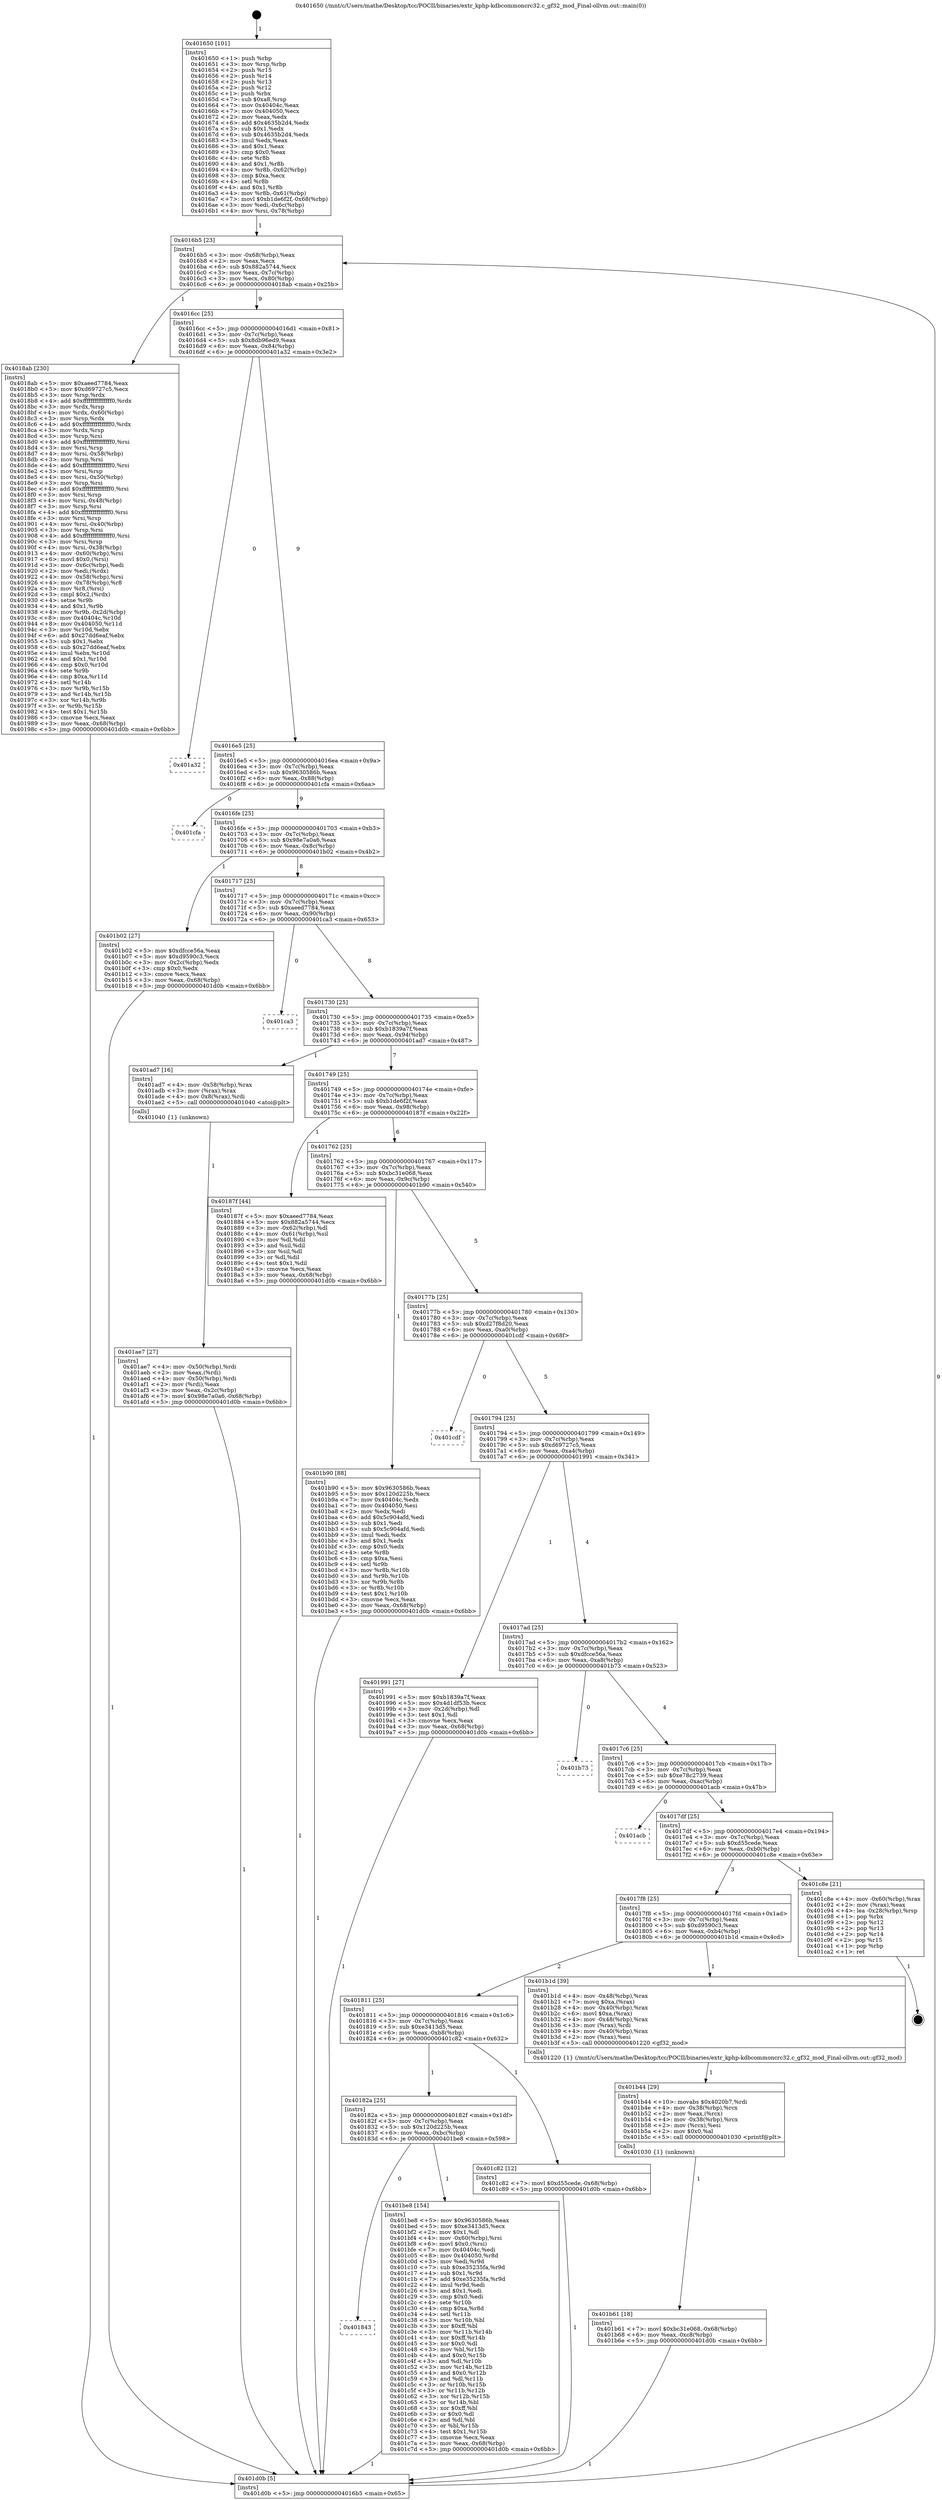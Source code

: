 digraph "0x401650" {
  label = "0x401650 (/mnt/c/Users/mathe/Desktop/tcc/POCII/binaries/extr_kphp-kdbcommoncrc32.c_gf32_mod_Final-ollvm.out::main(0))"
  labelloc = "t"
  node[shape=record]

  Entry [label="",width=0.3,height=0.3,shape=circle,fillcolor=black,style=filled]
  "0x4016b5" [label="{
     0x4016b5 [23]\l
     | [instrs]\l
     &nbsp;&nbsp;0x4016b5 \<+3\>: mov -0x68(%rbp),%eax\l
     &nbsp;&nbsp;0x4016b8 \<+2\>: mov %eax,%ecx\l
     &nbsp;&nbsp;0x4016ba \<+6\>: sub $0x882a5744,%ecx\l
     &nbsp;&nbsp;0x4016c0 \<+3\>: mov %eax,-0x7c(%rbp)\l
     &nbsp;&nbsp;0x4016c3 \<+3\>: mov %ecx,-0x80(%rbp)\l
     &nbsp;&nbsp;0x4016c6 \<+6\>: je 00000000004018ab \<main+0x25b\>\l
  }"]
  "0x4018ab" [label="{
     0x4018ab [230]\l
     | [instrs]\l
     &nbsp;&nbsp;0x4018ab \<+5\>: mov $0xaeed7784,%eax\l
     &nbsp;&nbsp;0x4018b0 \<+5\>: mov $0xd69727c5,%ecx\l
     &nbsp;&nbsp;0x4018b5 \<+3\>: mov %rsp,%rdx\l
     &nbsp;&nbsp;0x4018b8 \<+4\>: add $0xfffffffffffffff0,%rdx\l
     &nbsp;&nbsp;0x4018bc \<+3\>: mov %rdx,%rsp\l
     &nbsp;&nbsp;0x4018bf \<+4\>: mov %rdx,-0x60(%rbp)\l
     &nbsp;&nbsp;0x4018c3 \<+3\>: mov %rsp,%rdx\l
     &nbsp;&nbsp;0x4018c6 \<+4\>: add $0xfffffffffffffff0,%rdx\l
     &nbsp;&nbsp;0x4018ca \<+3\>: mov %rdx,%rsp\l
     &nbsp;&nbsp;0x4018cd \<+3\>: mov %rsp,%rsi\l
     &nbsp;&nbsp;0x4018d0 \<+4\>: add $0xfffffffffffffff0,%rsi\l
     &nbsp;&nbsp;0x4018d4 \<+3\>: mov %rsi,%rsp\l
     &nbsp;&nbsp;0x4018d7 \<+4\>: mov %rsi,-0x58(%rbp)\l
     &nbsp;&nbsp;0x4018db \<+3\>: mov %rsp,%rsi\l
     &nbsp;&nbsp;0x4018de \<+4\>: add $0xfffffffffffffff0,%rsi\l
     &nbsp;&nbsp;0x4018e2 \<+3\>: mov %rsi,%rsp\l
     &nbsp;&nbsp;0x4018e5 \<+4\>: mov %rsi,-0x50(%rbp)\l
     &nbsp;&nbsp;0x4018e9 \<+3\>: mov %rsp,%rsi\l
     &nbsp;&nbsp;0x4018ec \<+4\>: add $0xfffffffffffffff0,%rsi\l
     &nbsp;&nbsp;0x4018f0 \<+3\>: mov %rsi,%rsp\l
     &nbsp;&nbsp;0x4018f3 \<+4\>: mov %rsi,-0x48(%rbp)\l
     &nbsp;&nbsp;0x4018f7 \<+3\>: mov %rsp,%rsi\l
     &nbsp;&nbsp;0x4018fa \<+4\>: add $0xfffffffffffffff0,%rsi\l
     &nbsp;&nbsp;0x4018fe \<+3\>: mov %rsi,%rsp\l
     &nbsp;&nbsp;0x401901 \<+4\>: mov %rsi,-0x40(%rbp)\l
     &nbsp;&nbsp;0x401905 \<+3\>: mov %rsp,%rsi\l
     &nbsp;&nbsp;0x401908 \<+4\>: add $0xfffffffffffffff0,%rsi\l
     &nbsp;&nbsp;0x40190c \<+3\>: mov %rsi,%rsp\l
     &nbsp;&nbsp;0x40190f \<+4\>: mov %rsi,-0x38(%rbp)\l
     &nbsp;&nbsp;0x401913 \<+4\>: mov -0x60(%rbp),%rsi\l
     &nbsp;&nbsp;0x401917 \<+6\>: movl $0x0,(%rsi)\l
     &nbsp;&nbsp;0x40191d \<+3\>: mov -0x6c(%rbp),%edi\l
     &nbsp;&nbsp;0x401920 \<+2\>: mov %edi,(%rdx)\l
     &nbsp;&nbsp;0x401922 \<+4\>: mov -0x58(%rbp),%rsi\l
     &nbsp;&nbsp;0x401926 \<+4\>: mov -0x78(%rbp),%r8\l
     &nbsp;&nbsp;0x40192a \<+3\>: mov %r8,(%rsi)\l
     &nbsp;&nbsp;0x40192d \<+3\>: cmpl $0x2,(%rdx)\l
     &nbsp;&nbsp;0x401930 \<+4\>: setne %r9b\l
     &nbsp;&nbsp;0x401934 \<+4\>: and $0x1,%r9b\l
     &nbsp;&nbsp;0x401938 \<+4\>: mov %r9b,-0x2d(%rbp)\l
     &nbsp;&nbsp;0x40193c \<+8\>: mov 0x40404c,%r10d\l
     &nbsp;&nbsp;0x401944 \<+8\>: mov 0x404050,%r11d\l
     &nbsp;&nbsp;0x40194c \<+3\>: mov %r10d,%ebx\l
     &nbsp;&nbsp;0x40194f \<+6\>: add $0x27dd6eaf,%ebx\l
     &nbsp;&nbsp;0x401955 \<+3\>: sub $0x1,%ebx\l
     &nbsp;&nbsp;0x401958 \<+6\>: sub $0x27dd6eaf,%ebx\l
     &nbsp;&nbsp;0x40195e \<+4\>: imul %ebx,%r10d\l
     &nbsp;&nbsp;0x401962 \<+4\>: and $0x1,%r10d\l
     &nbsp;&nbsp;0x401966 \<+4\>: cmp $0x0,%r10d\l
     &nbsp;&nbsp;0x40196a \<+4\>: sete %r9b\l
     &nbsp;&nbsp;0x40196e \<+4\>: cmp $0xa,%r11d\l
     &nbsp;&nbsp;0x401972 \<+4\>: setl %r14b\l
     &nbsp;&nbsp;0x401976 \<+3\>: mov %r9b,%r15b\l
     &nbsp;&nbsp;0x401979 \<+3\>: and %r14b,%r15b\l
     &nbsp;&nbsp;0x40197c \<+3\>: xor %r14b,%r9b\l
     &nbsp;&nbsp;0x40197f \<+3\>: or %r9b,%r15b\l
     &nbsp;&nbsp;0x401982 \<+4\>: test $0x1,%r15b\l
     &nbsp;&nbsp;0x401986 \<+3\>: cmovne %ecx,%eax\l
     &nbsp;&nbsp;0x401989 \<+3\>: mov %eax,-0x68(%rbp)\l
     &nbsp;&nbsp;0x40198c \<+5\>: jmp 0000000000401d0b \<main+0x6bb\>\l
  }"]
  "0x4016cc" [label="{
     0x4016cc [25]\l
     | [instrs]\l
     &nbsp;&nbsp;0x4016cc \<+5\>: jmp 00000000004016d1 \<main+0x81\>\l
     &nbsp;&nbsp;0x4016d1 \<+3\>: mov -0x7c(%rbp),%eax\l
     &nbsp;&nbsp;0x4016d4 \<+5\>: sub $0x8db96ed9,%eax\l
     &nbsp;&nbsp;0x4016d9 \<+6\>: mov %eax,-0x84(%rbp)\l
     &nbsp;&nbsp;0x4016df \<+6\>: je 0000000000401a32 \<main+0x3e2\>\l
  }"]
  Exit [label="",width=0.3,height=0.3,shape=circle,fillcolor=black,style=filled,peripheries=2]
  "0x401a32" [label="{
     0x401a32\l
  }", style=dashed]
  "0x4016e5" [label="{
     0x4016e5 [25]\l
     | [instrs]\l
     &nbsp;&nbsp;0x4016e5 \<+5\>: jmp 00000000004016ea \<main+0x9a\>\l
     &nbsp;&nbsp;0x4016ea \<+3\>: mov -0x7c(%rbp),%eax\l
     &nbsp;&nbsp;0x4016ed \<+5\>: sub $0x9630586b,%eax\l
     &nbsp;&nbsp;0x4016f2 \<+6\>: mov %eax,-0x88(%rbp)\l
     &nbsp;&nbsp;0x4016f8 \<+6\>: je 0000000000401cfa \<main+0x6aa\>\l
  }"]
  "0x401843" [label="{
     0x401843\l
  }", style=dashed]
  "0x401cfa" [label="{
     0x401cfa\l
  }", style=dashed]
  "0x4016fe" [label="{
     0x4016fe [25]\l
     | [instrs]\l
     &nbsp;&nbsp;0x4016fe \<+5\>: jmp 0000000000401703 \<main+0xb3\>\l
     &nbsp;&nbsp;0x401703 \<+3\>: mov -0x7c(%rbp),%eax\l
     &nbsp;&nbsp;0x401706 \<+5\>: sub $0x98e7a0a6,%eax\l
     &nbsp;&nbsp;0x40170b \<+6\>: mov %eax,-0x8c(%rbp)\l
     &nbsp;&nbsp;0x401711 \<+6\>: je 0000000000401b02 \<main+0x4b2\>\l
  }"]
  "0x401be8" [label="{
     0x401be8 [154]\l
     | [instrs]\l
     &nbsp;&nbsp;0x401be8 \<+5\>: mov $0x9630586b,%eax\l
     &nbsp;&nbsp;0x401bed \<+5\>: mov $0xe3413d5,%ecx\l
     &nbsp;&nbsp;0x401bf2 \<+2\>: mov $0x1,%dl\l
     &nbsp;&nbsp;0x401bf4 \<+4\>: mov -0x60(%rbp),%rsi\l
     &nbsp;&nbsp;0x401bf8 \<+6\>: movl $0x0,(%rsi)\l
     &nbsp;&nbsp;0x401bfe \<+7\>: mov 0x40404c,%edi\l
     &nbsp;&nbsp;0x401c05 \<+8\>: mov 0x404050,%r8d\l
     &nbsp;&nbsp;0x401c0d \<+3\>: mov %edi,%r9d\l
     &nbsp;&nbsp;0x401c10 \<+7\>: sub $0xe35235fa,%r9d\l
     &nbsp;&nbsp;0x401c17 \<+4\>: sub $0x1,%r9d\l
     &nbsp;&nbsp;0x401c1b \<+7\>: add $0xe35235fa,%r9d\l
     &nbsp;&nbsp;0x401c22 \<+4\>: imul %r9d,%edi\l
     &nbsp;&nbsp;0x401c26 \<+3\>: and $0x1,%edi\l
     &nbsp;&nbsp;0x401c29 \<+3\>: cmp $0x0,%edi\l
     &nbsp;&nbsp;0x401c2c \<+4\>: sete %r10b\l
     &nbsp;&nbsp;0x401c30 \<+4\>: cmp $0xa,%r8d\l
     &nbsp;&nbsp;0x401c34 \<+4\>: setl %r11b\l
     &nbsp;&nbsp;0x401c38 \<+3\>: mov %r10b,%bl\l
     &nbsp;&nbsp;0x401c3b \<+3\>: xor $0xff,%bl\l
     &nbsp;&nbsp;0x401c3e \<+3\>: mov %r11b,%r14b\l
     &nbsp;&nbsp;0x401c41 \<+4\>: xor $0xff,%r14b\l
     &nbsp;&nbsp;0x401c45 \<+3\>: xor $0x0,%dl\l
     &nbsp;&nbsp;0x401c48 \<+3\>: mov %bl,%r15b\l
     &nbsp;&nbsp;0x401c4b \<+4\>: and $0x0,%r15b\l
     &nbsp;&nbsp;0x401c4f \<+3\>: and %dl,%r10b\l
     &nbsp;&nbsp;0x401c52 \<+3\>: mov %r14b,%r12b\l
     &nbsp;&nbsp;0x401c55 \<+4\>: and $0x0,%r12b\l
     &nbsp;&nbsp;0x401c59 \<+3\>: and %dl,%r11b\l
     &nbsp;&nbsp;0x401c5c \<+3\>: or %r10b,%r15b\l
     &nbsp;&nbsp;0x401c5f \<+3\>: or %r11b,%r12b\l
     &nbsp;&nbsp;0x401c62 \<+3\>: xor %r12b,%r15b\l
     &nbsp;&nbsp;0x401c65 \<+3\>: or %r14b,%bl\l
     &nbsp;&nbsp;0x401c68 \<+3\>: xor $0xff,%bl\l
     &nbsp;&nbsp;0x401c6b \<+3\>: or $0x0,%dl\l
     &nbsp;&nbsp;0x401c6e \<+2\>: and %dl,%bl\l
     &nbsp;&nbsp;0x401c70 \<+3\>: or %bl,%r15b\l
     &nbsp;&nbsp;0x401c73 \<+4\>: test $0x1,%r15b\l
     &nbsp;&nbsp;0x401c77 \<+3\>: cmovne %ecx,%eax\l
     &nbsp;&nbsp;0x401c7a \<+3\>: mov %eax,-0x68(%rbp)\l
     &nbsp;&nbsp;0x401c7d \<+5\>: jmp 0000000000401d0b \<main+0x6bb\>\l
  }"]
  "0x401b02" [label="{
     0x401b02 [27]\l
     | [instrs]\l
     &nbsp;&nbsp;0x401b02 \<+5\>: mov $0xdfcce56a,%eax\l
     &nbsp;&nbsp;0x401b07 \<+5\>: mov $0xd9590c3,%ecx\l
     &nbsp;&nbsp;0x401b0c \<+3\>: mov -0x2c(%rbp),%edx\l
     &nbsp;&nbsp;0x401b0f \<+3\>: cmp $0x0,%edx\l
     &nbsp;&nbsp;0x401b12 \<+3\>: cmove %ecx,%eax\l
     &nbsp;&nbsp;0x401b15 \<+3\>: mov %eax,-0x68(%rbp)\l
     &nbsp;&nbsp;0x401b18 \<+5\>: jmp 0000000000401d0b \<main+0x6bb\>\l
  }"]
  "0x401717" [label="{
     0x401717 [25]\l
     | [instrs]\l
     &nbsp;&nbsp;0x401717 \<+5\>: jmp 000000000040171c \<main+0xcc\>\l
     &nbsp;&nbsp;0x40171c \<+3\>: mov -0x7c(%rbp),%eax\l
     &nbsp;&nbsp;0x40171f \<+5\>: sub $0xaeed7784,%eax\l
     &nbsp;&nbsp;0x401724 \<+6\>: mov %eax,-0x90(%rbp)\l
     &nbsp;&nbsp;0x40172a \<+6\>: je 0000000000401ca3 \<main+0x653\>\l
  }"]
  "0x40182a" [label="{
     0x40182a [25]\l
     | [instrs]\l
     &nbsp;&nbsp;0x40182a \<+5\>: jmp 000000000040182f \<main+0x1df\>\l
     &nbsp;&nbsp;0x40182f \<+3\>: mov -0x7c(%rbp),%eax\l
     &nbsp;&nbsp;0x401832 \<+5\>: sub $0x120d225b,%eax\l
     &nbsp;&nbsp;0x401837 \<+6\>: mov %eax,-0xbc(%rbp)\l
     &nbsp;&nbsp;0x40183d \<+6\>: je 0000000000401be8 \<main+0x598\>\l
  }"]
  "0x401ca3" [label="{
     0x401ca3\l
  }", style=dashed]
  "0x401730" [label="{
     0x401730 [25]\l
     | [instrs]\l
     &nbsp;&nbsp;0x401730 \<+5\>: jmp 0000000000401735 \<main+0xe5\>\l
     &nbsp;&nbsp;0x401735 \<+3\>: mov -0x7c(%rbp),%eax\l
     &nbsp;&nbsp;0x401738 \<+5\>: sub $0xb1839a7f,%eax\l
     &nbsp;&nbsp;0x40173d \<+6\>: mov %eax,-0x94(%rbp)\l
     &nbsp;&nbsp;0x401743 \<+6\>: je 0000000000401ad7 \<main+0x487\>\l
  }"]
  "0x401c82" [label="{
     0x401c82 [12]\l
     | [instrs]\l
     &nbsp;&nbsp;0x401c82 \<+7\>: movl $0xd55cede,-0x68(%rbp)\l
     &nbsp;&nbsp;0x401c89 \<+5\>: jmp 0000000000401d0b \<main+0x6bb\>\l
  }"]
  "0x401ad7" [label="{
     0x401ad7 [16]\l
     | [instrs]\l
     &nbsp;&nbsp;0x401ad7 \<+4\>: mov -0x58(%rbp),%rax\l
     &nbsp;&nbsp;0x401adb \<+3\>: mov (%rax),%rax\l
     &nbsp;&nbsp;0x401ade \<+4\>: mov 0x8(%rax),%rdi\l
     &nbsp;&nbsp;0x401ae2 \<+5\>: call 0000000000401040 \<atoi@plt\>\l
     | [calls]\l
     &nbsp;&nbsp;0x401040 \{1\} (unknown)\l
  }"]
  "0x401749" [label="{
     0x401749 [25]\l
     | [instrs]\l
     &nbsp;&nbsp;0x401749 \<+5\>: jmp 000000000040174e \<main+0xfe\>\l
     &nbsp;&nbsp;0x40174e \<+3\>: mov -0x7c(%rbp),%eax\l
     &nbsp;&nbsp;0x401751 \<+5\>: sub $0xb1de6f2f,%eax\l
     &nbsp;&nbsp;0x401756 \<+6\>: mov %eax,-0x98(%rbp)\l
     &nbsp;&nbsp;0x40175c \<+6\>: je 000000000040187f \<main+0x22f\>\l
  }"]
  "0x401b61" [label="{
     0x401b61 [18]\l
     | [instrs]\l
     &nbsp;&nbsp;0x401b61 \<+7\>: movl $0xbc31e068,-0x68(%rbp)\l
     &nbsp;&nbsp;0x401b68 \<+6\>: mov %eax,-0xc8(%rbp)\l
     &nbsp;&nbsp;0x401b6e \<+5\>: jmp 0000000000401d0b \<main+0x6bb\>\l
  }"]
  "0x40187f" [label="{
     0x40187f [44]\l
     | [instrs]\l
     &nbsp;&nbsp;0x40187f \<+5\>: mov $0xaeed7784,%eax\l
     &nbsp;&nbsp;0x401884 \<+5\>: mov $0x882a5744,%ecx\l
     &nbsp;&nbsp;0x401889 \<+3\>: mov -0x62(%rbp),%dl\l
     &nbsp;&nbsp;0x40188c \<+4\>: mov -0x61(%rbp),%sil\l
     &nbsp;&nbsp;0x401890 \<+3\>: mov %dl,%dil\l
     &nbsp;&nbsp;0x401893 \<+3\>: and %sil,%dil\l
     &nbsp;&nbsp;0x401896 \<+3\>: xor %sil,%dl\l
     &nbsp;&nbsp;0x401899 \<+3\>: or %dl,%dil\l
     &nbsp;&nbsp;0x40189c \<+4\>: test $0x1,%dil\l
     &nbsp;&nbsp;0x4018a0 \<+3\>: cmovne %ecx,%eax\l
     &nbsp;&nbsp;0x4018a3 \<+3\>: mov %eax,-0x68(%rbp)\l
     &nbsp;&nbsp;0x4018a6 \<+5\>: jmp 0000000000401d0b \<main+0x6bb\>\l
  }"]
  "0x401762" [label="{
     0x401762 [25]\l
     | [instrs]\l
     &nbsp;&nbsp;0x401762 \<+5\>: jmp 0000000000401767 \<main+0x117\>\l
     &nbsp;&nbsp;0x401767 \<+3\>: mov -0x7c(%rbp),%eax\l
     &nbsp;&nbsp;0x40176a \<+5\>: sub $0xbc31e068,%eax\l
     &nbsp;&nbsp;0x40176f \<+6\>: mov %eax,-0x9c(%rbp)\l
     &nbsp;&nbsp;0x401775 \<+6\>: je 0000000000401b90 \<main+0x540\>\l
  }"]
  "0x401d0b" [label="{
     0x401d0b [5]\l
     | [instrs]\l
     &nbsp;&nbsp;0x401d0b \<+5\>: jmp 00000000004016b5 \<main+0x65\>\l
  }"]
  "0x401650" [label="{
     0x401650 [101]\l
     | [instrs]\l
     &nbsp;&nbsp;0x401650 \<+1\>: push %rbp\l
     &nbsp;&nbsp;0x401651 \<+3\>: mov %rsp,%rbp\l
     &nbsp;&nbsp;0x401654 \<+2\>: push %r15\l
     &nbsp;&nbsp;0x401656 \<+2\>: push %r14\l
     &nbsp;&nbsp;0x401658 \<+2\>: push %r13\l
     &nbsp;&nbsp;0x40165a \<+2\>: push %r12\l
     &nbsp;&nbsp;0x40165c \<+1\>: push %rbx\l
     &nbsp;&nbsp;0x40165d \<+7\>: sub $0xa8,%rsp\l
     &nbsp;&nbsp;0x401664 \<+7\>: mov 0x40404c,%eax\l
     &nbsp;&nbsp;0x40166b \<+7\>: mov 0x404050,%ecx\l
     &nbsp;&nbsp;0x401672 \<+2\>: mov %eax,%edx\l
     &nbsp;&nbsp;0x401674 \<+6\>: add $0x4635b2d4,%edx\l
     &nbsp;&nbsp;0x40167a \<+3\>: sub $0x1,%edx\l
     &nbsp;&nbsp;0x40167d \<+6\>: sub $0x4635b2d4,%edx\l
     &nbsp;&nbsp;0x401683 \<+3\>: imul %edx,%eax\l
     &nbsp;&nbsp;0x401686 \<+3\>: and $0x1,%eax\l
     &nbsp;&nbsp;0x401689 \<+3\>: cmp $0x0,%eax\l
     &nbsp;&nbsp;0x40168c \<+4\>: sete %r8b\l
     &nbsp;&nbsp;0x401690 \<+4\>: and $0x1,%r8b\l
     &nbsp;&nbsp;0x401694 \<+4\>: mov %r8b,-0x62(%rbp)\l
     &nbsp;&nbsp;0x401698 \<+3\>: cmp $0xa,%ecx\l
     &nbsp;&nbsp;0x40169b \<+4\>: setl %r8b\l
     &nbsp;&nbsp;0x40169f \<+4\>: and $0x1,%r8b\l
     &nbsp;&nbsp;0x4016a3 \<+4\>: mov %r8b,-0x61(%rbp)\l
     &nbsp;&nbsp;0x4016a7 \<+7\>: movl $0xb1de6f2f,-0x68(%rbp)\l
     &nbsp;&nbsp;0x4016ae \<+3\>: mov %edi,-0x6c(%rbp)\l
     &nbsp;&nbsp;0x4016b1 \<+4\>: mov %rsi,-0x78(%rbp)\l
  }"]
  "0x401b44" [label="{
     0x401b44 [29]\l
     | [instrs]\l
     &nbsp;&nbsp;0x401b44 \<+10\>: movabs $0x4020b7,%rdi\l
     &nbsp;&nbsp;0x401b4e \<+4\>: mov -0x38(%rbp),%rcx\l
     &nbsp;&nbsp;0x401b52 \<+2\>: mov %eax,(%rcx)\l
     &nbsp;&nbsp;0x401b54 \<+4\>: mov -0x38(%rbp),%rcx\l
     &nbsp;&nbsp;0x401b58 \<+2\>: mov (%rcx),%esi\l
     &nbsp;&nbsp;0x401b5a \<+2\>: mov $0x0,%al\l
     &nbsp;&nbsp;0x401b5c \<+5\>: call 0000000000401030 \<printf@plt\>\l
     | [calls]\l
     &nbsp;&nbsp;0x401030 \{1\} (unknown)\l
  }"]
  "0x401b90" [label="{
     0x401b90 [88]\l
     | [instrs]\l
     &nbsp;&nbsp;0x401b90 \<+5\>: mov $0x9630586b,%eax\l
     &nbsp;&nbsp;0x401b95 \<+5\>: mov $0x120d225b,%ecx\l
     &nbsp;&nbsp;0x401b9a \<+7\>: mov 0x40404c,%edx\l
     &nbsp;&nbsp;0x401ba1 \<+7\>: mov 0x404050,%esi\l
     &nbsp;&nbsp;0x401ba8 \<+2\>: mov %edx,%edi\l
     &nbsp;&nbsp;0x401baa \<+6\>: add $0x5c904afd,%edi\l
     &nbsp;&nbsp;0x401bb0 \<+3\>: sub $0x1,%edi\l
     &nbsp;&nbsp;0x401bb3 \<+6\>: sub $0x5c904afd,%edi\l
     &nbsp;&nbsp;0x401bb9 \<+3\>: imul %edi,%edx\l
     &nbsp;&nbsp;0x401bbc \<+3\>: and $0x1,%edx\l
     &nbsp;&nbsp;0x401bbf \<+3\>: cmp $0x0,%edx\l
     &nbsp;&nbsp;0x401bc2 \<+4\>: sete %r8b\l
     &nbsp;&nbsp;0x401bc6 \<+3\>: cmp $0xa,%esi\l
     &nbsp;&nbsp;0x401bc9 \<+4\>: setl %r9b\l
     &nbsp;&nbsp;0x401bcd \<+3\>: mov %r8b,%r10b\l
     &nbsp;&nbsp;0x401bd0 \<+3\>: and %r9b,%r10b\l
     &nbsp;&nbsp;0x401bd3 \<+3\>: xor %r9b,%r8b\l
     &nbsp;&nbsp;0x401bd6 \<+3\>: or %r8b,%r10b\l
     &nbsp;&nbsp;0x401bd9 \<+4\>: test $0x1,%r10b\l
     &nbsp;&nbsp;0x401bdd \<+3\>: cmovne %ecx,%eax\l
     &nbsp;&nbsp;0x401be0 \<+3\>: mov %eax,-0x68(%rbp)\l
     &nbsp;&nbsp;0x401be3 \<+5\>: jmp 0000000000401d0b \<main+0x6bb\>\l
  }"]
  "0x40177b" [label="{
     0x40177b [25]\l
     | [instrs]\l
     &nbsp;&nbsp;0x40177b \<+5\>: jmp 0000000000401780 \<main+0x130\>\l
     &nbsp;&nbsp;0x401780 \<+3\>: mov -0x7c(%rbp),%eax\l
     &nbsp;&nbsp;0x401783 \<+5\>: sub $0xd27f8d20,%eax\l
     &nbsp;&nbsp;0x401788 \<+6\>: mov %eax,-0xa0(%rbp)\l
     &nbsp;&nbsp;0x40178e \<+6\>: je 0000000000401cdf \<main+0x68f\>\l
  }"]
  "0x401811" [label="{
     0x401811 [25]\l
     | [instrs]\l
     &nbsp;&nbsp;0x401811 \<+5\>: jmp 0000000000401816 \<main+0x1c6\>\l
     &nbsp;&nbsp;0x401816 \<+3\>: mov -0x7c(%rbp),%eax\l
     &nbsp;&nbsp;0x401819 \<+5\>: sub $0xe3413d5,%eax\l
     &nbsp;&nbsp;0x40181e \<+6\>: mov %eax,-0xb8(%rbp)\l
     &nbsp;&nbsp;0x401824 \<+6\>: je 0000000000401c82 \<main+0x632\>\l
  }"]
  "0x401cdf" [label="{
     0x401cdf\l
  }", style=dashed]
  "0x401794" [label="{
     0x401794 [25]\l
     | [instrs]\l
     &nbsp;&nbsp;0x401794 \<+5\>: jmp 0000000000401799 \<main+0x149\>\l
     &nbsp;&nbsp;0x401799 \<+3\>: mov -0x7c(%rbp),%eax\l
     &nbsp;&nbsp;0x40179c \<+5\>: sub $0xd69727c5,%eax\l
     &nbsp;&nbsp;0x4017a1 \<+6\>: mov %eax,-0xa4(%rbp)\l
     &nbsp;&nbsp;0x4017a7 \<+6\>: je 0000000000401991 \<main+0x341\>\l
  }"]
  "0x401b1d" [label="{
     0x401b1d [39]\l
     | [instrs]\l
     &nbsp;&nbsp;0x401b1d \<+4\>: mov -0x48(%rbp),%rax\l
     &nbsp;&nbsp;0x401b21 \<+7\>: movq $0xa,(%rax)\l
     &nbsp;&nbsp;0x401b28 \<+4\>: mov -0x40(%rbp),%rax\l
     &nbsp;&nbsp;0x401b2c \<+6\>: movl $0xa,(%rax)\l
     &nbsp;&nbsp;0x401b32 \<+4\>: mov -0x48(%rbp),%rax\l
     &nbsp;&nbsp;0x401b36 \<+3\>: mov (%rax),%rdi\l
     &nbsp;&nbsp;0x401b39 \<+4\>: mov -0x40(%rbp),%rax\l
     &nbsp;&nbsp;0x401b3d \<+2\>: mov (%rax),%esi\l
     &nbsp;&nbsp;0x401b3f \<+5\>: call 0000000000401220 \<gf32_mod\>\l
     | [calls]\l
     &nbsp;&nbsp;0x401220 \{1\} (/mnt/c/Users/mathe/Desktop/tcc/POCII/binaries/extr_kphp-kdbcommoncrc32.c_gf32_mod_Final-ollvm.out::gf32_mod)\l
  }"]
  "0x401991" [label="{
     0x401991 [27]\l
     | [instrs]\l
     &nbsp;&nbsp;0x401991 \<+5\>: mov $0xb1839a7f,%eax\l
     &nbsp;&nbsp;0x401996 \<+5\>: mov $0x4d1df53b,%ecx\l
     &nbsp;&nbsp;0x40199b \<+3\>: mov -0x2d(%rbp),%dl\l
     &nbsp;&nbsp;0x40199e \<+3\>: test $0x1,%dl\l
     &nbsp;&nbsp;0x4019a1 \<+3\>: cmovne %ecx,%eax\l
     &nbsp;&nbsp;0x4019a4 \<+3\>: mov %eax,-0x68(%rbp)\l
     &nbsp;&nbsp;0x4019a7 \<+5\>: jmp 0000000000401d0b \<main+0x6bb\>\l
  }"]
  "0x4017ad" [label="{
     0x4017ad [25]\l
     | [instrs]\l
     &nbsp;&nbsp;0x4017ad \<+5\>: jmp 00000000004017b2 \<main+0x162\>\l
     &nbsp;&nbsp;0x4017b2 \<+3\>: mov -0x7c(%rbp),%eax\l
     &nbsp;&nbsp;0x4017b5 \<+5\>: sub $0xdfcce56a,%eax\l
     &nbsp;&nbsp;0x4017ba \<+6\>: mov %eax,-0xa8(%rbp)\l
     &nbsp;&nbsp;0x4017c0 \<+6\>: je 0000000000401b73 \<main+0x523\>\l
  }"]
  "0x401ae7" [label="{
     0x401ae7 [27]\l
     | [instrs]\l
     &nbsp;&nbsp;0x401ae7 \<+4\>: mov -0x50(%rbp),%rdi\l
     &nbsp;&nbsp;0x401aeb \<+2\>: mov %eax,(%rdi)\l
     &nbsp;&nbsp;0x401aed \<+4\>: mov -0x50(%rbp),%rdi\l
     &nbsp;&nbsp;0x401af1 \<+2\>: mov (%rdi),%eax\l
     &nbsp;&nbsp;0x401af3 \<+3\>: mov %eax,-0x2c(%rbp)\l
     &nbsp;&nbsp;0x401af6 \<+7\>: movl $0x98e7a0a6,-0x68(%rbp)\l
     &nbsp;&nbsp;0x401afd \<+5\>: jmp 0000000000401d0b \<main+0x6bb\>\l
  }"]
  "0x4017f8" [label="{
     0x4017f8 [25]\l
     | [instrs]\l
     &nbsp;&nbsp;0x4017f8 \<+5\>: jmp 00000000004017fd \<main+0x1ad\>\l
     &nbsp;&nbsp;0x4017fd \<+3\>: mov -0x7c(%rbp),%eax\l
     &nbsp;&nbsp;0x401800 \<+5\>: sub $0xd9590c3,%eax\l
     &nbsp;&nbsp;0x401805 \<+6\>: mov %eax,-0xb4(%rbp)\l
     &nbsp;&nbsp;0x40180b \<+6\>: je 0000000000401b1d \<main+0x4cd\>\l
  }"]
  "0x401b73" [label="{
     0x401b73\l
  }", style=dashed]
  "0x4017c6" [label="{
     0x4017c6 [25]\l
     | [instrs]\l
     &nbsp;&nbsp;0x4017c6 \<+5\>: jmp 00000000004017cb \<main+0x17b\>\l
     &nbsp;&nbsp;0x4017cb \<+3\>: mov -0x7c(%rbp),%eax\l
     &nbsp;&nbsp;0x4017ce \<+5\>: sub $0xe78c2739,%eax\l
     &nbsp;&nbsp;0x4017d3 \<+6\>: mov %eax,-0xac(%rbp)\l
     &nbsp;&nbsp;0x4017d9 \<+6\>: je 0000000000401acb \<main+0x47b\>\l
  }"]
  "0x401c8e" [label="{
     0x401c8e [21]\l
     | [instrs]\l
     &nbsp;&nbsp;0x401c8e \<+4\>: mov -0x60(%rbp),%rax\l
     &nbsp;&nbsp;0x401c92 \<+2\>: mov (%rax),%eax\l
     &nbsp;&nbsp;0x401c94 \<+4\>: lea -0x28(%rbp),%rsp\l
     &nbsp;&nbsp;0x401c98 \<+1\>: pop %rbx\l
     &nbsp;&nbsp;0x401c99 \<+2\>: pop %r12\l
     &nbsp;&nbsp;0x401c9b \<+2\>: pop %r13\l
     &nbsp;&nbsp;0x401c9d \<+2\>: pop %r14\l
     &nbsp;&nbsp;0x401c9f \<+2\>: pop %r15\l
     &nbsp;&nbsp;0x401ca1 \<+1\>: pop %rbp\l
     &nbsp;&nbsp;0x401ca2 \<+1\>: ret\l
  }"]
  "0x401acb" [label="{
     0x401acb\l
  }", style=dashed]
  "0x4017df" [label="{
     0x4017df [25]\l
     | [instrs]\l
     &nbsp;&nbsp;0x4017df \<+5\>: jmp 00000000004017e4 \<main+0x194\>\l
     &nbsp;&nbsp;0x4017e4 \<+3\>: mov -0x7c(%rbp),%eax\l
     &nbsp;&nbsp;0x4017e7 \<+5\>: sub $0xd55cede,%eax\l
     &nbsp;&nbsp;0x4017ec \<+6\>: mov %eax,-0xb0(%rbp)\l
     &nbsp;&nbsp;0x4017f2 \<+6\>: je 0000000000401c8e \<main+0x63e\>\l
  }"]
  Entry -> "0x401650" [label=" 1"]
  "0x4016b5" -> "0x4018ab" [label=" 1"]
  "0x4016b5" -> "0x4016cc" [label=" 9"]
  "0x401c8e" -> Exit [label=" 1"]
  "0x4016cc" -> "0x401a32" [label=" 0"]
  "0x4016cc" -> "0x4016e5" [label=" 9"]
  "0x401c82" -> "0x401d0b" [label=" 1"]
  "0x4016e5" -> "0x401cfa" [label=" 0"]
  "0x4016e5" -> "0x4016fe" [label=" 9"]
  "0x401be8" -> "0x401d0b" [label=" 1"]
  "0x4016fe" -> "0x401b02" [label=" 1"]
  "0x4016fe" -> "0x401717" [label=" 8"]
  "0x40182a" -> "0x401843" [label=" 0"]
  "0x401717" -> "0x401ca3" [label=" 0"]
  "0x401717" -> "0x401730" [label=" 8"]
  "0x40182a" -> "0x401be8" [label=" 1"]
  "0x401730" -> "0x401ad7" [label=" 1"]
  "0x401730" -> "0x401749" [label=" 7"]
  "0x401811" -> "0x40182a" [label=" 1"]
  "0x401749" -> "0x40187f" [label=" 1"]
  "0x401749" -> "0x401762" [label=" 6"]
  "0x40187f" -> "0x401d0b" [label=" 1"]
  "0x401650" -> "0x4016b5" [label=" 1"]
  "0x401d0b" -> "0x4016b5" [label=" 9"]
  "0x4018ab" -> "0x401d0b" [label=" 1"]
  "0x401811" -> "0x401c82" [label=" 1"]
  "0x401762" -> "0x401b90" [label=" 1"]
  "0x401762" -> "0x40177b" [label=" 5"]
  "0x401b90" -> "0x401d0b" [label=" 1"]
  "0x40177b" -> "0x401cdf" [label=" 0"]
  "0x40177b" -> "0x401794" [label=" 5"]
  "0x401b61" -> "0x401d0b" [label=" 1"]
  "0x401794" -> "0x401991" [label=" 1"]
  "0x401794" -> "0x4017ad" [label=" 4"]
  "0x401991" -> "0x401d0b" [label=" 1"]
  "0x401ad7" -> "0x401ae7" [label=" 1"]
  "0x401ae7" -> "0x401d0b" [label=" 1"]
  "0x401b02" -> "0x401d0b" [label=" 1"]
  "0x401b44" -> "0x401b61" [label=" 1"]
  "0x4017ad" -> "0x401b73" [label=" 0"]
  "0x4017ad" -> "0x4017c6" [label=" 4"]
  "0x4017f8" -> "0x401811" [label=" 2"]
  "0x4017c6" -> "0x401acb" [label=" 0"]
  "0x4017c6" -> "0x4017df" [label=" 4"]
  "0x4017f8" -> "0x401b1d" [label=" 1"]
  "0x4017df" -> "0x401c8e" [label=" 1"]
  "0x4017df" -> "0x4017f8" [label=" 3"]
  "0x401b1d" -> "0x401b44" [label=" 1"]
}
